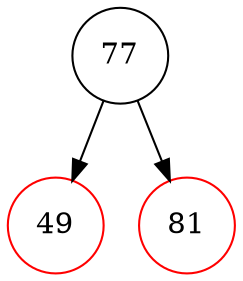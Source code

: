 digraph RBTree {
    node [shape=circle];
    "77" [color=black];
    "77" -> "49";
    "49" [color=red];
    "77" -> "81";
    "81" [color=red];
}

